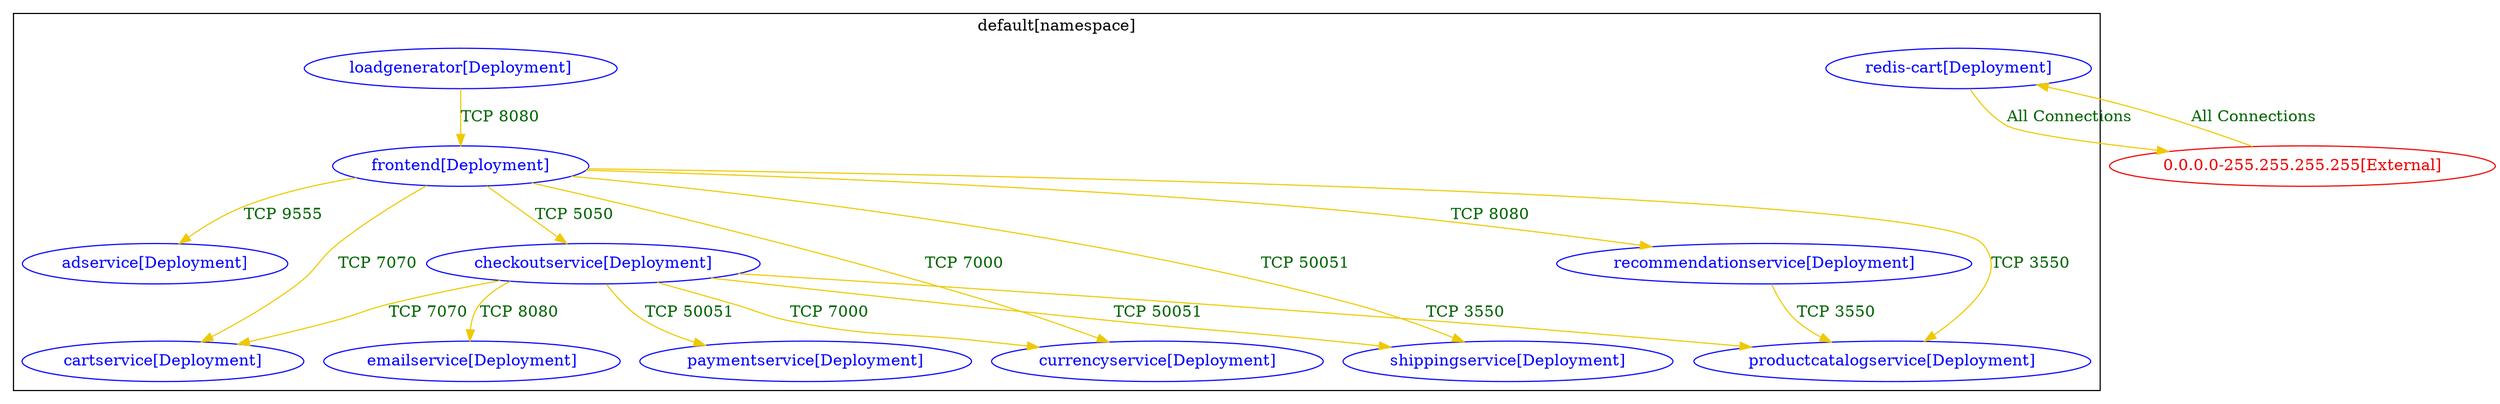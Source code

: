digraph {
	subgraph "cluster_default[namespace]" {
		color="black"
		fontcolor="black"
		"default/adservice[Deployment]" [label="adservice[Deployment]" color="blue" fontcolor="blue"]
		"default/cartservice[Deployment]" [label="cartservice[Deployment]" color="blue" fontcolor="blue"]
		"default/checkoutservice[Deployment]" [label="checkoutservice[Deployment]" color="blue" fontcolor="blue"]
		"default/currencyservice[Deployment]" [label="currencyservice[Deployment]" color="blue" fontcolor="blue"]
		"default/emailservice[Deployment]" [label="emailservice[Deployment]" color="blue" fontcolor="blue"]
		"default/frontend[Deployment]" [label="frontend[Deployment]" color="blue" fontcolor="blue"]
		"default/loadgenerator[Deployment]" [label="loadgenerator[Deployment]" color="blue" fontcolor="blue"]
		"default/paymentservice[Deployment]" [label="paymentservice[Deployment]" color="blue" fontcolor="blue"]
		"default/productcatalogservice[Deployment]" [label="productcatalogservice[Deployment]" color="blue" fontcolor="blue"]
		"default/recommendationservice[Deployment]" [label="recommendationservice[Deployment]" color="blue" fontcolor="blue"]
		"default/redis-cart[Deployment]" [label="redis-cart[Deployment]" color="blue" fontcolor="blue"]
		"default/shippingservice[Deployment]" [label="shippingservice[Deployment]" color="blue" fontcolor="blue"]
		label="default[namespace]"
	}
	"0.0.0.0-255.255.255.255[External]" [label="0.0.0.0-255.255.255.255[External]" color="red2" fontcolor="red2"]
	"0.0.0.0-255.255.255.255[External]" -> "default/redis-cart[Deployment]" [label="All Connections" color="gold2" fontcolor="darkgreen" weight=0.5]
	"default/checkoutservice[Deployment]" -> "default/cartservice[Deployment]" [label="TCP 7070" color="gold2" fontcolor="darkgreen" weight=1]
	"default/checkoutservice[Deployment]" -> "default/currencyservice[Deployment]" [label="TCP 7000" color="gold2" fontcolor="darkgreen" weight=0.5]
	"default/checkoutservice[Deployment]" -> "default/emailservice[Deployment]" [label="TCP 8080" color="gold2" fontcolor="darkgreen" weight=0.5]
	"default/checkoutservice[Deployment]" -> "default/paymentservice[Deployment]" [label="TCP 50051" color="gold2" fontcolor="darkgreen" weight=0.5]
	"default/checkoutservice[Deployment]" -> "default/productcatalogservice[Deployment]" [label="TCP 3550" color="gold2" fontcolor="darkgreen" weight=0.5]
	"default/checkoutservice[Deployment]" -> "default/shippingservice[Deployment]" [label="TCP 50051" color="gold2" fontcolor="darkgreen" weight=0.5]
	"default/frontend[Deployment]" -> "default/adservice[Deployment]" [label="TCP 9555" color="gold2" fontcolor="darkgreen" weight=1]
	"default/frontend[Deployment]" -> "default/cartservice[Deployment]" [label="TCP 7070" color="gold2" fontcolor="darkgreen" weight=1]
	"default/frontend[Deployment]" -> "default/checkoutservice[Deployment]" [label="TCP 5050" color="gold2" fontcolor="darkgreen" weight=1]
	"default/frontend[Deployment]" -> "default/currencyservice[Deployment]" [label="TCP 7000" color="gold2" fontcolor="darkgreen" weight=1]
	"default/frontend[Deployment]" -> "default/productcatalogservice[Deployment]" [label="TCP 3550" color="gold2" fontcolor="darkgreen" weight=0.5]
	"default/frontend[Deployment]" -> "default/recommendationservice[Deployment]" [label="TCP 8080" color="gold2" fontcolor="darkgreen" weight=0.5]
	"default/frontend[Deployment]" -> "default/shippingservice[Deployment]" [label="TCP 50051" color="gold2" fontcolor="darkgreen" weight=0.5]
	"default/loadgenerator[Deployment]" -> "default/frontend[Deployment]" [label="TCP 8080" color="gold2" fontcolor="darkgreen" weight=1]
	"default/recommendationservice[Deployment]" -> "default/productcatalogservice[Deployment]" [label="TCP 3550" color="gold2" fontcolor="darkgreen" weight=1]
	"default/redis-cart[Deployment]" -> "0.0.0.0-255.255.255.255[External]" [label="All Connections" color="gold2" fontcolor="darkgreen" weight=1]
}